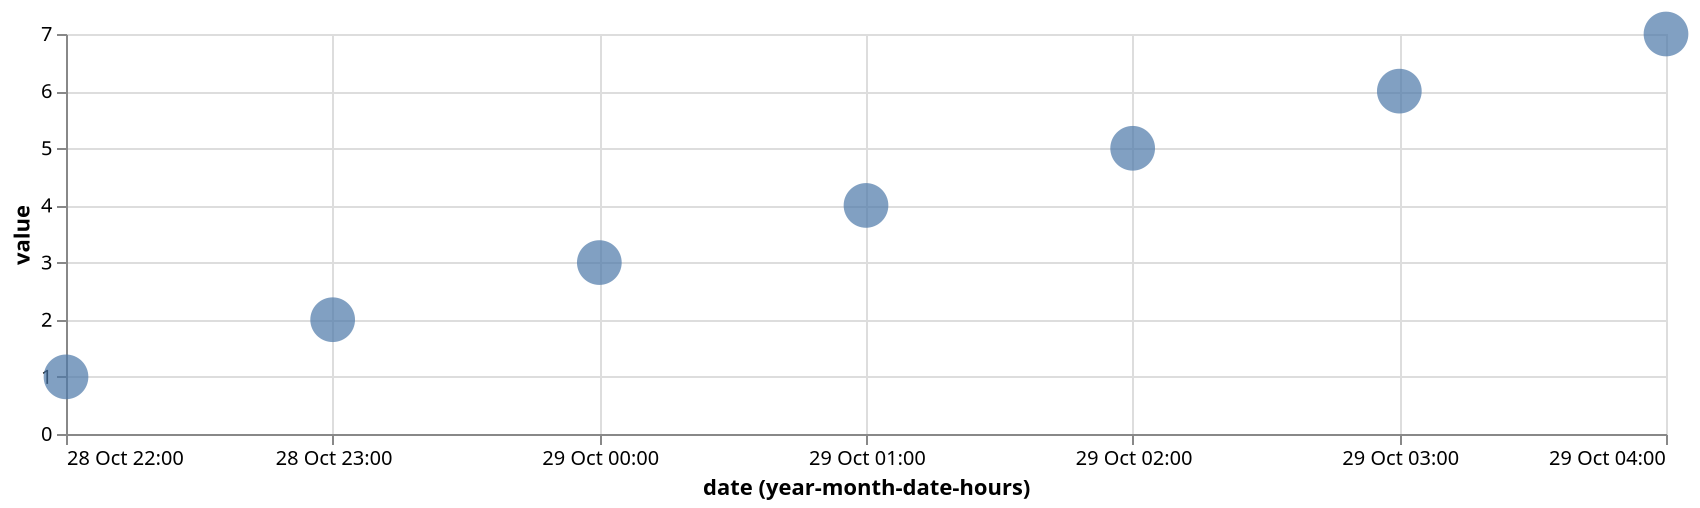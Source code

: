 {
  "$schema": "https://vega.github.io/schema/vega-lite/v5.json",
  "data": {
    "format": {
      "parse": {
        "date": "date:'%d %b %Y %H:%M'"
      }
    },
    "values": [
      {
        "date": "28 Oct 2017 22:00",
        "value": 1
      },
      {
        "date": "28 Oct 2017 23:00",
        "value": 2
      },
      {
        "date": "29 Oct 2017 00:00",
        "value": 3
      },
      {
        "date": "29 Oct 2017 01:00",
        "value": 4
      },
      {
        "date": "29 Oct 2017 02:00",
        "value": 5
      },
      {
        "date": "29 Oct 2017 03:00",
        "value": 6
      },
      {
        "date": "29 Oct 2017 04:00",
        "value": 7
      }
    ]
  },
  "encoding": {
    "size": {
      "value": 500
    },
    "x": {
      "axis": {
        "format": "%d %b %H:%M"
      },
      "field": "date",
      "scale": {
        "type": "time"
      },
      "timeUnit": "yearmonthdatehours",
      "type": "temporal"
    },
    "y": {
      "field": "value",
      "type": "quantitative"
    }
  },
  "mark": "circle",
  "width": 800
}